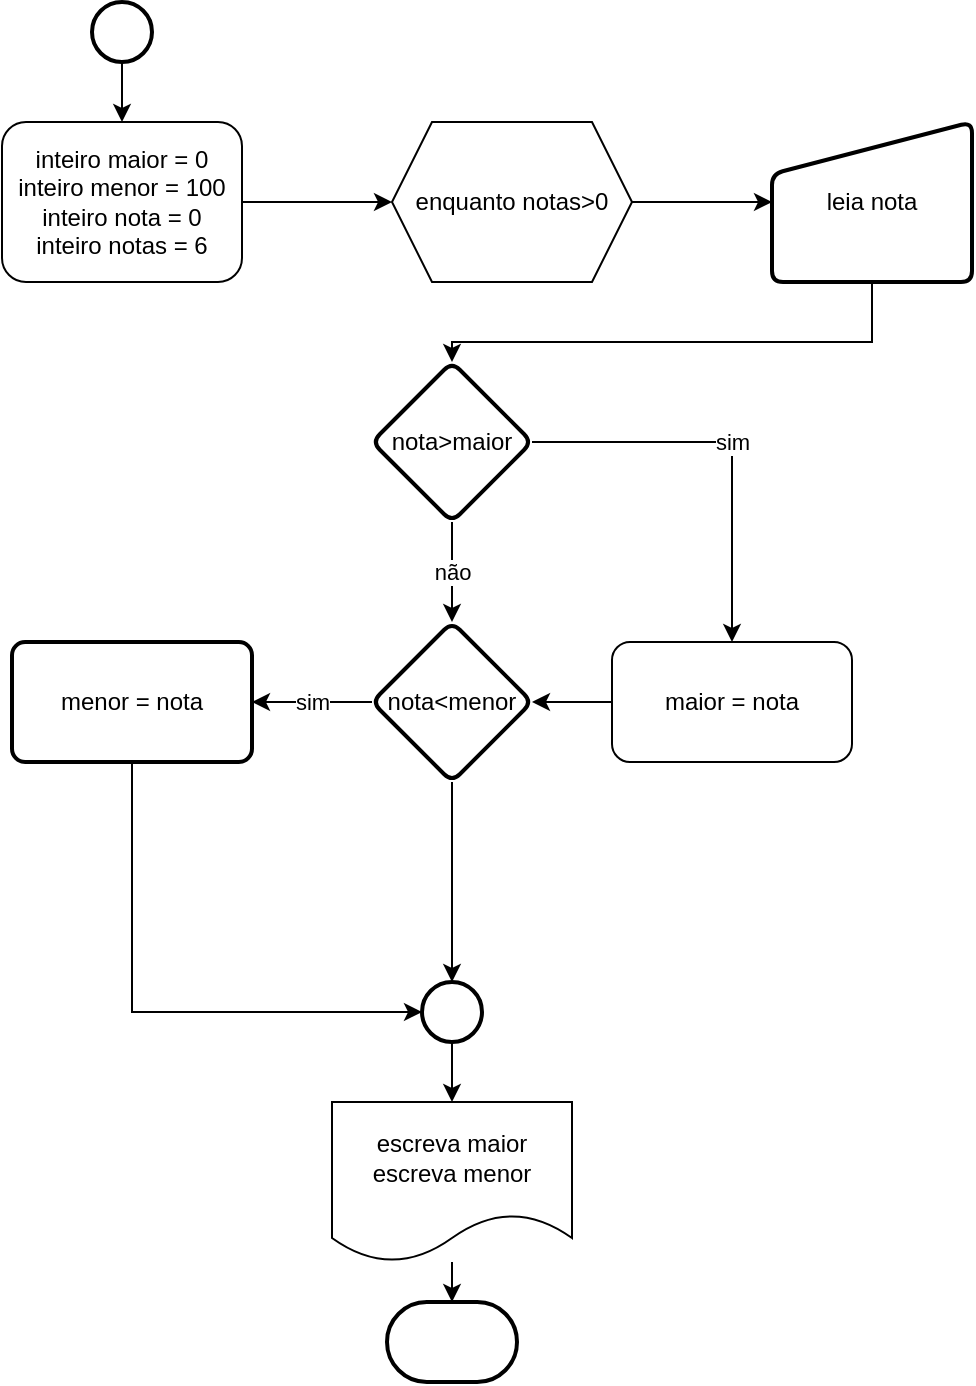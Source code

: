 <mxfile version="22.0.3" type="github">
  <diagram id="C5RBs43oDa-KdzZeNtuy" name="Page-1">
    <mxGraphModel dx="792" dy="726" grid="1" gridSize="10" guides="1" tooltips="1" connect="1" arrows="1" fold="1" page="1" pageScale="1" pageWidth="827" pageHeight="1169" math="0" shadow="0">
      <root>
        <mxCell id="WIyWlLk6GJQsqaUBKTNV-0" />
        <mxCell id="WIyWlLk6GJQsqaUBKTNV-1" parent="WIyWlLk6GJQsqaUBKTNV-0" />
        <mxCell id="uvkjri6FY9MWjZu6di9B-12" value="" style="edgeStyle=orthogonalEdgeStyle;rounded=0;orthogonalLoop=1;jettySize=auto;html=1;" edge="1" parent="WIyWlLk6GJQsqaUBKTNV-1" source="uvkjri6FY9MWjZu6di9B-1" target="uvkjri6FY9MWjZu6di9B-11">
          <mxGeometry relative="1" as="geometry" />
        </mxCell>
        <mxCell id="uvkjri6FY9MWjZu6di9B-1" value="" style="strokeWidth=2;html=1;shape=mxgraph.flowchart.start_2;whiteSpace=wrap;" vertex="1" parent="WIyWlLk6GJQsqaUBKTNV-1">
          <mxGeometry x="120" y="20" width="30" height="30" as="geometry" />
        </mxCell>
        <mxCell id="uvkjri6FY9MWjZu6di9B-2" value="" style="strokeWidth=2;html=1;shape=mxgraph.flowchart.terminator;whiteSpace=wrap;" vertex="1" parent="WIyWlLk6GJQsqaUBKTNV-1">
          <mxGeometry x="267.5" y="670" width="65" height="40" as="geometry" />
        </mxCell>
        <mxCell id="uvkjri6FY9MWjZu6di9B-17" value="" style="edgeStyle=orthogonalEdgeStyle;rounded=0;orthogonalLoop=1;jettySize=auto;html=1;" edge="1" parent="WIyWlLk6GJQsqaUBKTNV-1" source="uvkjri6FY9MWjZu6di9B-9">
          <mxGeometry relative="1" as="geometry">
            <mxPoint x="460" y="120" as="targetPoint" />
          </mxGeometry>
        </mxCell>
        <mxCell id="uvkjri6FY9MWjZu6di9B-9" value="enquanto notas&amp;gt;0" style="shape=hexagon;perimeter=hexagonPerimeter2;whiteSpace=wrap;html=1;fixedSize=1;" vertex="1" parent="WIyWlLk6GJQsqaUBKTNV-1">
          <mxGeometry x="270" y="80" width="120" height="80" as="geometry" />
        </mxCell>
        <mxCell id="uvkjri6FY9MWjZu6di9B-32" value="" style="edgeStyle=orthogonalEdgeStyle;rounded=0;orthogonalLoop=1;jettySize=auto;html=1;" edge="1" parent="WIyWlLk6GJQsqaUBKTNV-1" source="uvkjri6FY9MWjZu6di9B-10" target="uvkjri6FY9MWjZu6di9B-31">
          <mxGeometry relative="1" as="geometry" />
        </mxCell>
        <mxCell id="uvkjri6FY9MWjZu6di9B-10" value="" style="strokeWidth=2;html=1;shape=mxgraph.flowchart.start_2;whiteSpace=wrap;" vertex="1" parent="WIyWlLk6GJQsqaUBKTNV-1">
          <mxGeometry x="285" y="510" width="30" height="30" as="geometry" />
        </mxCell>
        <mxCell id="uvkjri6FY9MWjZu6di9B-13" value="" style="edgeStyle=orthogonalEdgeStyle;rounded=0;orthogonalLoop=1;jettySize=auto;html=1;" edge="1" parent="WIyWlLk6GJQsqaUBKTNV-1" source="uvkjri6FY9MWjZu6di9B-11" target="uvkjri6FY9MWjZu6di9B-9">
          <mxGeometry relative="1" as="geometry" />
        </mxCell>
        <mxCell id="uvkjri6FY9MWjZu6di9B-11" value="inteiro maior = 0&lt;br&gt;inteiro menor = 100&lt;br&gt;inteiro nota = 0&lt;br&gt;inteiro notas = 6" style="rounded=1;whiteSpace=wrap;html=1;" vertex="1" parent="WIyWlLk6GJQsqaUBKTNV-1">
          <mxGeometry x="75" y="80" width="120" height="80" as="geometry" />
        </mxCell>
        <mxCell id="uvkjri6FY9MWjZu6di9B-26" value="" style="edgeStyle=orthogonalEdgeStyle;rounded=0;orthogonalLoop=1;jettySize=auto;html=1;" edge="1" parent="WIyWlLk6GJQsqaUBKTNV-1" source="uvkjri6FY9MWjZu6di9B-15" target="uvkjri6FY9MWjZu6di9B-24">
          <mxGeometry relative="1" as="geometry" />
        </mxCell>
        <mxCell id="uvkjri6FY9MWjZu6di9B-15" value="maior = nota" style="rounded=1;whiteSpace=wrap;html=1;" vertex="1" parent="WIyWlLk6GJQsqaUBKTNV-1">
          <mxGeometry x="380" y="340" width="120" height="60" as="geometry" />
        </mxCell>
        <mxCell id="uvkjri6FY9MWjZu6di9B-20" value="" style="edgeStyle=orthogonalEdgeStyle;rounded=0;orthogonalLoop=1;jettySize=auto;html=1;" edge="1" parent="WIyWlLk6GJQsqaUBKTNV-1" source="uvkjri6FY9MWjZu6di9B-18" target="uvkjri6FY9MWjZu6di9B-19">
          <mxGeometry relative="1" as="geometry">
            <Array as="points">
              <mxPoint x="510" y="190" />
              <mxPoint x="300" y="190" />
            </Array>
          </mxGeometry>
        </mxCell>
        <mxCell id="uvkjri6FY9MWjZu6di9B-18" value="leia nota" style="html=1;strokeWidth=2;shape=manualInput;whiteSpace=wrap;rounded=1;size=26;arcSize=11;" vertex="1" parent="WIyWlLk6GJQsqaUBKTNV-1">
          <mxGeometry x="460" y="80" width="100" height="80" as="geometry" />
        </mxCell>
        <mxCell id="uvkjri6FY9MWjZu6di9B-23" value="sim" style="edgeStyle=orthogonalEdgeStyle;rounded=0;orthogonalLoop=1;jettySize=auto;html=1;" edge="1" parent="WIyWlLk6GJQsqaUBKTNV-1" source="uvkjri6FY9MWjZu6di9B-19" target="uvkjri6FY9MWjZu6di9B-15">
          <mxGeometry relative="1" as="geometry" />
        </mxCell>
        <mxCell id="uvkjri6FY9MWjZu6di9B-25" value="não" style="edgeStyle=orthogonalEdgeStyle;rounded=0;orthogonalLoop=1;jettySize=auto;html=1;" edge="1" parent="WIyWlLk6GJQsqaUBKTNV-1" source="uvkjri6FY9MWjZu6di9B-19" target="uvkjri6FY9MWjZu6di9B-24">
          <mxGeometry relative="1" as="geometry" />
        </mxCell>
        <mxCell id="uvkjri6FY9MWjZu6di9B-19" value="nota&amp;gt;maior" style="rhombus;whiteSpace=wrap;html=1;strokeWidth=2;rounded=1;arcSize=11;" vertex="1" parent="WIyWlLk6GJQsqaUBKTNV-1">
          <mxGeometry x="260" y="200" width="80" height="80" as="geometry" />
        </mxCell>
        <mxCell id="uvkjri6FY9MWjZu6di9B-28" value="sim" style="edgeStyle=orthogonalEdgeStyle;rounded=0;orthogonalLoop=1;jettySize=auto;html=1;" edge="1" parent="WIyWlLk6GJQsqaUBKTNV-1" source="uvkjri6FY9MWjZu6di9B-24" target="uvkjri6FY9MWjZu6di9B-27">
          <mxGeometry relative="1" as="geometry" />
        </mxCell>
        <mxCell id="uvkjri6FY9MWjZu6di9B-24" value="nota&amp;lt;menor" style="rhombus;whiteSpace=wrap;html=1;strokeWidth=2;rounded=1;arcSize=11;" vertex="1" parent="WIyWlLk6GJQsqaUBKTNV-1">
          <mxGeometry x="260" y="330" width="80" height="80" as="geometry" />
        </mxCell>
        <mxCell id="uvkjri6FY9MWjZu6di9B-30" style="edgeStyle=orthogonalEdgeStyle;rounded=0;orthogonalLoop=1;jettySize=auto;html=1;entryX=0;entryY=0.5;entryDx=0;entryDy=0;entryPerimeter=0;" edge="1" parent="WIyWlLk6GJQsqaUBKTNV-1" source="uvkjri6FY9MWjZu6di9B-27" target="uvkjri6FY9MWjZu6di9B-10">
          <mxGeometry relative="1" as="geometry">
            <mxPoint x="140" y="520" as="targetPoint" />
            <Array as="points">
              <mxPoint x="140" y="525" />
            </Array>
          </mxGeometry>
        </mxCell>
        <mxCell id="uvkjri6FY9MWjZu6di9B-27" value="menor = nota" style="whiteSpace=wrap;html=1;strokeWidth=2;rounded=1;arcSize=11;" vertex="1" parent="WIyWlLk6GJQsqaUBKTNV-1">
          <mxGeometry x="80" y="340" width="120" height="60" as="geometry" />
        </mxCell>
        <mxCell id="uvkjri6FY9MWjZu6di9B-29" style="edgeStyle=orthogonalEdgeStyle;rounded=0;orthogonalLoop=1;jettySize=auto;html=1;exitX=0.5;exitY=1;exitDx=0;exitDy=0;entryX=0.5;entryY=0;entryDx=0;entryDy=0;entryPerimeter=0;" edge="1" parent="WIyWlLk6GJQsqaUBKTNV-1" source="uvkjri6FY9MWjZu6di9B-24" target="uvkjri6FY9MWjZu6di9B-10">
          <mxGeometry relative="1" as="geometry" />
        </mxCell>
        <mxCell id="uvkjri6FY9MWjZu6di9B-33" value="" style="edgeStyle=orthogonalEdgeStyle;rounded=0;orthogonalLoop=1;jettySize=auto;html=1;" edge="1" parent="WIyWlLk6GJQsqaUBKTNV-1" source="uvkjri6FY9MWjZu6di9B-31" target="uvkjri6FY9MWjZu6di9B-2">
          <mxGeometry relative="1" as="geometry" />
        </mxCell>
        <mxCell id="uvkjri6FY9MWjZu6di9B-31" value="escreva maior&lt;br&gt;escreva menor" style="shape=document;whiteSpace=wrap;html=1;boundedLbl=1;" vertex="1" parent="WIyWlLk6GJQsqaUBKTNV-1">
          <mxGeometry x="240" y="570" width="120" height="80" as="geometry" />
        </mxCell>
      </root>
    </mxGraphModel>
  </diagram>
</mxfile>
